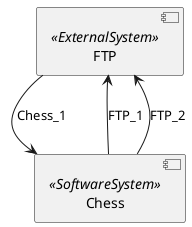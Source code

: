 @startuml

skinparam monochrome true
skinparam componentStyle uml2
component FTP as "FTP" <<ExternalSystem>>
component Chess as "Chess" <<SoftwareSystem>>
FTP --> Chess : "Chess_1"
Chess --> FTP : "FTP_1"
Chess --> FTP : "FTP_2"

' Begin Protected Region [[layouting]]

' End Protected Region   [[layouting]]
@enduml
' Actifsource ID=[dc5bfacd-eaac-11e8-88d3-bfc6b992bdec,35964cc6-fa45-11e8-af47-e5bdd8100025,Hash]
